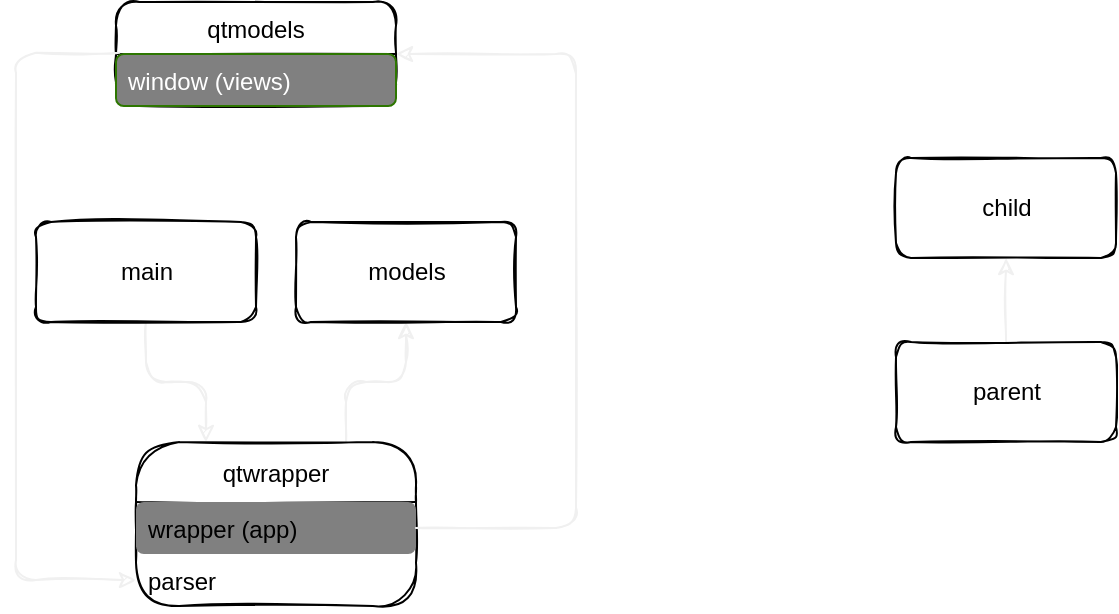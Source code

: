 <mxfile>
    <diagram id="jqAne8P31QUGztXm7c--" name="Page-1">
        <mxGraphModel dx="830" dy="925" grid="1" gridSize="10" guides="1" tooltips="1" connect="1" arrows="1" fold="1" page="0" pageScale="1" pageWidth="1000" pageHeight="1000" math="0" shadow="0">
            <root>
                <mxCell id="0"/>
                <mxCell id="1" parent="0"/>
                <mxCell id="61" style="edgeStyle=orthogonalEdgeStyle;rounded=1;sketch=1;orthogonalLoop=1;jettySize=auto;html=1;strokeColor=#f0f0f0;entryX=0.25;entryY=0;entryDx=0;entryDy=0;" edge="1" parent="1" source="50" target="21">
                    <mxGeometry relative="1" as="geometry"/>
                </mxCell>
                <mxCell id="63" style="edgeStyle=orthogonalEdgeStyle;rounded=1;sketch=1;orthogonalLoop=1;jettySize=auto;html=1;strokeColor=#f0f0f0;exitX=0.75;exitY=0;exitDx=0;exitDy=0;" edge="1" parent="1" source="21" target="56">
                    <mxGeometry relative="1" as="geometry"/>
                </mxCell>
                <mxCell id="21" value="qtwrapper" style="swimlane;fontStyle=0;childLayout=stackLayout;horizontal=1;startSize=30;fillColor=none;horizontalStack=0;resizeParent=1;resizeParentMax=0;resizeLast=0;collapsible=1;marginBottom=0;sketch=1;arcSize=24;rounded=1;" vertex="1" parent="1">
                    <mxGeometry x="250" y="60" width="140" height="82" as="geometry"/>
                </mxCell>
                <mxCell id="22" value="wrapper (app)" style="text;strokeColor=none;align=left;verticalAlign=top;spacingLeft=4;spacingRight=4;overflow=hidden;rotatable=0;points=[[0,0.5],[1,0.5]];portConstraint=eastwest;rounded=1;fillColor=#808080;" vertex="1" parent="21">
                    <mxGeometry y="30" width="140" height="26" as="geometry"/>
                </mxCell>
                <mxCell id="23" value="parser" style="text;strokeColor=none;fillColor=none;align=left;verticalAlign=top;spacingLeft=4;spacingRight=4;overflow=hidden;rotatable=0;points=[[0,0.5],[1,0.5]];portConstraint=eastwest;rounded=1;" vertex="1" parent="21">
                    <mxGeometry y="56" width="140" height="26" as="geometry"/>
                </mxCell>
                <mxCell id="25" value="qtmodels" style="swimlane;fontStyle=0;childLayout=stackLayout;horizontal=1;startSize=26;fillColor=none;horizontalStack=0;resizeParent=1;resizeParentMax=0;resizeLast=0;collapsible=1;marginBottom=0;sketch=1;rounded=1;" vertex="1" parent="1">
                    <mxGeometry x="240" y="-160" width="140" height="52" as="geometry"/>
                </mxCell>
                <mxCell id="26" value="window (views)" style="text;align=left;verticalAlign=top;spacingLeft=4;spacingRight=4;overflow=hidden;rotatable=0;points=[[0,0.5],[1,0.5]];portConstraint=eastwest;rounded=1;strokeColor=#2D7600;fontColor=#ffffff;fillColor=#808080;" vertex="1" parent="25">
                    <mxGeometry y="26" width="140" height="26" as="geometry"/>
                </mxCell>
                <mxCell id="40" style="edgeStyle=orthogonalEdgeStyle;sketch=1;orthogonalLoop=1;jettySize=auto;html=1;strokeColor=#f0f0f0;exitX=1;exitY=0.5;exitDx=0;exitDy=0;entryX=1;entryY=0.5;entryDx=0;entryDy=0;" edge="1" parent="1" source="22" target="25">
                    <mxGeometry relative="1" as="geometry">
                        <mxPoint x="430" y="-170" as="targetPoint"/>
                        <Array as="points">
                            <mxPoint x="470" y="103"/>
                            <mxPoint x="470" y="-134"/>
                        </Array>
                    </mxGeometry>
                </mxCell>
                <mxCell id="50" value="main" style="html=1;sketch=1;rounded=1;" vertex="1" parent="1">
                    <mxGeometry x="200" y="-50" width="110" height="50" as="geometry"/>
                </mxCell>
                <mxCell id="56" value="models" style="html=1;rounded=1;sketch=1;fillColor=none;" vertex="1" parent="1">
                    <mxGeometry x="330" y="-50" width="110" height="50" as="geometry"/>
                </mxCell>
                <mxCell id="60" value="" style="edgeStyle=orthogonalEdgeStyle;rounded=1;sketch=1;orthogonalLoop=1;jettySize=auto;html=1;strokeColor=#f0f0f0;" edge="1" parent="1" source="58" target="59">
                    <mxGeometry relative="1" as="geometry"/>
                </mxCell>
                <mxCell id="58" value="parent" style="html=1;rounded=1;sketch=1;fillColor=none;" vertex="1" parent="1">
                    <mxGeometry x="630" y="10" width="110" height="50" as="geometry"/>
                </mxCell>
                <mxCell id="59" value="child" style="html=1;rounded=1;sketch=1;fillColor=none;" vertex="1" parent="1">
                    <mxGeometry x="630" y="-82" width="110" height="50" as="geometry"/>
                </mxCell>
                <mxCell id="41" style="edgeStyle=orthogonalEdgeStyle;sketch=1;orthogonalLoop=1;jettySize=auto;html=1;entryX=0;entryY=0.5;entryDx=0;entryDy=0;strokeColor=#f0f0f0;exitX=0.012;exitY=-0.025;exitDx=0;exitDy=0;exitPerimeter=0;" edge="1" parent="1" source="26" target="23">
                    <mxGeometry relative="1" as="geometry">
                        <mxPoint x="240" y="-95.0" as="sourcePoint"/>
                        <Array as="points">
                            <mxPoint x="190" y="-135"/>
                            <mxPoint x="190" y="129"/>
                        </Array>
                    </mxGeometry>
                </mxCell>
            </root>
        </mxGraphModel>
    </diagram>
</mxfile>